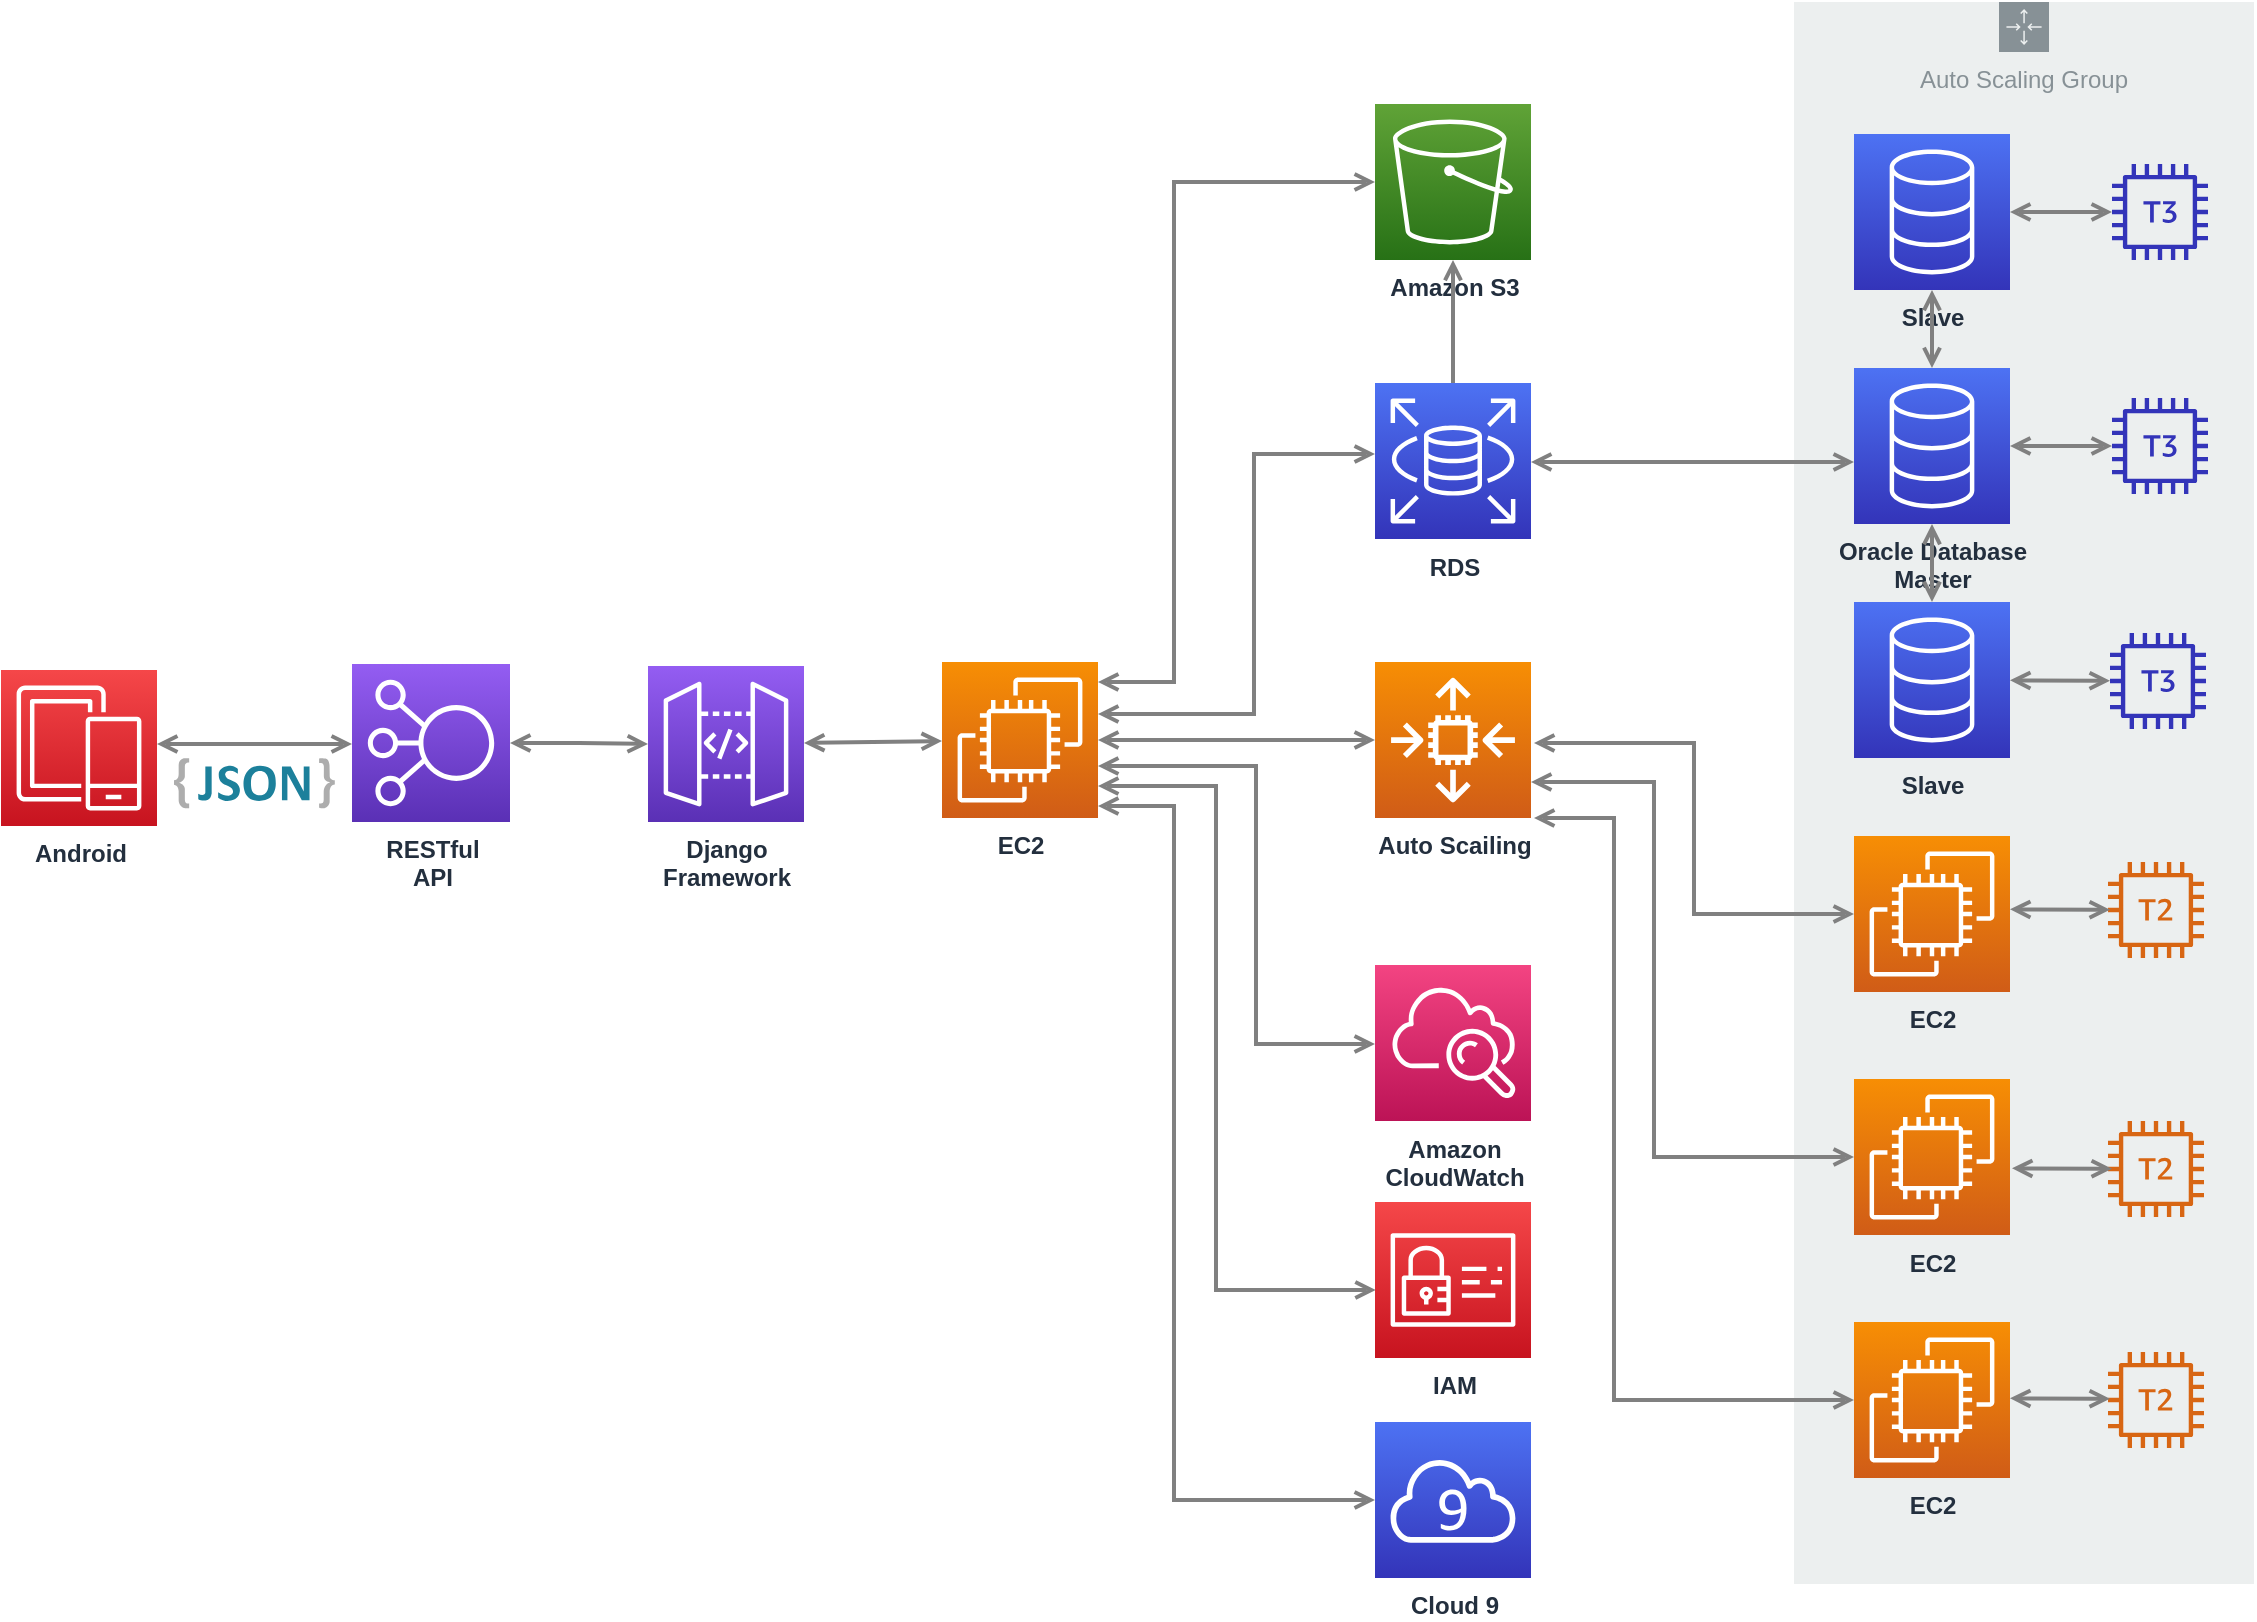 <mxfile version="12.2.7" type="github" pages="1">
  <diagram id="Ht1M8jgEwFfnCIfOTk4-" name="Page-1">
    <mxGraphModel dx="1209" dy="650" grid="1" gridSize="10" guides="1" tooltips="1" connect="1" arrows="1" fold="1" page="1" pageScale="1" pageWidth="1169" pageHeight="827" math="0" shadow="0">
      <root>
        <mxCell id="0"/>
        <mxCell id="1" parent="0"/>
        <mxCell id="4u2JqEsfzCHy2befoRDk-31" value="Auto Scaling Group" style="outlineConnect=0;gradientColor=none;html=1;whiteSpace=wrap;fontSize=12;fontStyle=0;shape=mxgraph.aws4.groupCenter;grIcon=mxgraph.aws4.group_auto_scaling_group;grStroke=0;strokeColor=#879196;fillColor=#ECEFEF;verticalAlign=top;align=center;fontColor=#879196;dashed=0;spacingTop=25;" vertex="1" parent="1">
          <mxGeometry x="1010" y="10" width="230" height="791" as="geometry"/>
        </mxCell>
        <mxCell id="UEzPUAAOIrF-is8g5C7q-131" style="edgeStyle=orthogonalEdgeStyle;rounded=0;orthogonalLoop=1;jettySize=auto;html=1;startArrow=open;startFill=0;endArrow=open;endFill=0;strokeWidth=2;strokeColor=#808080;" parent="1" edge="1">
          <mxGeometry relative="1" as="geometry">
            <Array as="points">
              <mxPoint x="740" y="366"/>
              <mxPoint x="740" y="236"/>
            </Array>
            <mxPoint x="662" y="366" as="sourcePoint"/>
            <mxPoint x="800.5" y="236" as="targetPoint"/>
          </mxGeometry>
        </mxCell>
        <mxCell id="UEzPUAAOIrF-is8g5C7q-132" style="edgeStyle=orthogonalEdgeStyle;rounded=0;orthogonalLoop=1;jettySize=auto;html=1;startArrow=open;startFill=0;endArrow=open;endFill=0;strokeWidth=2;strokeColor=#808080;" parent="1" edge="1" target="UEzPUAAOIrF-is8g5C7q-116" source="02hSYp207ZbuOktpREeJ-1">
          <mxGeometry relative="1" as="geometry">
            <Array as="points">
              <mxPoint x="700" y="350"/>
              <mxPoint x="700" y="100"/>
            </Array>
            <mxPoint x="658.5" y="372" as="sourcePoint"/>
            <mxPoint x="800" y="100" as="targetPoint"/>
          </mxGeometry>
        </mxCell>
        <mxCell id="UEzPUAAOIrF-is8g5C7q-133" style="rounded=0;orthogonalLoop=1;jettySize=auto;html=1;startArrow=open;startFill=0;endArrow=open;endFill=0;strokeWidth=2;strokeColor=#808080;" parent="1" target="02hSYp207ZbuOktpREeJ-8" edge="1" source="02hSYp207ZbuOktpREeJ-1">
          <mxGeometry relative="1" as="geometry">
            <mxPoint x="658.5" y="382" as="sourcePoint"/>
            <mxPoint x="800.5" y="416" as="targetPoint"/>
          </mxGeometry>
        </mxCell>
        <mxCell id="UEzPUAAOIrF-is8g5C7q-134" style="edgeStyle=orthogonalEdgeStyle;rounded=0;orthogonalLoop=1;jettySize=auto;html=1;startArrow=open;startFill=0;endArrow=open;endFill=0;strokeWidth=2;strokeColor=#808080;" parent="1" target="UEzPUAAOIrF-is8g5C7q-121" edge="1" source="02hSYp207ZbuOktpREeJ-1">
          <mxGeometry relative="1" as="geometry">
            <Array as="points">
              <mxPoint x="741" y="392"/>
              <mxPoint x="741" y="531"/>
            </Array>
            <mxPoint x="658.5" y="392" as="sourcePoint"/>
          </mxGeometry>
        </mxCell>
        <mxCell id="UEzPUAAOIrF-is8g5C7q-135" style="edgeStyle=orthogonalEdgeStyle;rounded=0;orthogonalLoop=1;jettySize=auto;html=1;startArrow=open;startFill=0;endArrow=open;endFill=0;strokeWidth=2;strokeColor=#808080;" parent="1" edge="1" source="02hSYp207ZbuOktpREeJ-1">
          <mxGeometry relative="1" as="geometry">
            <Array as="points">
              <mxPoint x="721" y="402"/>
              <mxPoint x="721" y="654"/>
            </Array>
            <mxPoint x="658.5" y="402" as="sourcePoint"/>
            <mxPoint x="800.883" y="654" as="targetPoint"/>
          </mxGeometry>
        </mxCell>
        <mxCell id="UEzPUAAOIrF-is8g5C7q-136" style="edgeStyle=orthogonalEdgeStyle;rounded=0;orthogonalLoop=1;jettySize=auto;html=1;startArrow=open;startFill=0;endArrow=open;endFill=0;strokeWidth=2;strokeColor=#808080;" parent="1" target="02hSYp207ZbuOktpREeJ-11" edge="1" source="02hSYp207ZbuOktpREeJ-1">
          <mxGeometry relative="1" as="geometry">
            <Array as="points">
              <mxPoint x="700" y="412"/>
              <mxPoint x="700" y="759"/>
            </Array>
            <mxPoint x="658.5" y="412" as="sourcePoint"/>
            <mxPoint x="800.5" y="730" as="targetPoint"/>
          </mxGeometry>
        </mxCell>
        <mxCell id="UEzPUAAOIrF-is8g5C7q-116" value="&lt;b&gt;Amazon S3&lt;/b&gt;" style="outlineConnect=0;fontColor=#232F3E;gradientColor=#60A337;gradientDirection=north;fillColor=#277116;strokeColor=#ffffff;dashed=0;verticalLabelPosition=bottom;verticalAlign=top;align=center;html=1;fontSize=12;fontStyle=0;aspect=fixed;shape=mxgraph.aws4.resourceIcon;resIcon=mxgraph.aws4.s3;labelBackgroundColor=#ffffff;" parent="1" vertex="1">
          <mxGeometry x="800.5" y="61" width="78" height="78" as="geometry"/>
        </mxCell>
        <mxCell id="UEzPUAAOIrF-is8g5C7q-121" value="Amazon&lt;br&gt;CloudWatch&lt;br&gt;" style="outlineConnect=0;fontColor=#232F3E;gradientColor=#F34482;gradientDirection=north;fillColor=#BC1356;strokeColor=#ffffff;dashed=0;verticalLabelPosition=bottom;verticalAlign=top;align=center;html=1;fontSize=12;fontStyle=1;aspect=fixed;shape=mxgraph.aws4.resourceIcon;resIcon=mxgraph.aws4.cloudwatch;labelBackgroundColor=#ffffff;" parent="1" vertex="1">
          <mxGeometry x="800.5" y="491.5" width="78" height="78" as="geometry"/>
        </mxCell>
        <mxCell id="02hSYp207ZbuOktpREeJ-1" value="EC2" style="outlineConnect=0;fontColor=#232F3E;gradientColor=#F78E04;gradientDirection=north;fillColor=#D05C17;strokeColor=#ffffff;dashed=0;verticalLabelPosition=bottom;verticalAlign=top;align=center;html=1;fontSize=12;fontStyle=1;aspect=fixed;shape=mxgraph.aws4.resourceIcon;resIcon=mxgraph.aws4.ec2;" parent="1" vertex="1">
          <mxGeometry x="584" y="340" width="78" height="78" as="geometry"/>
        </mxCell>
        <mxCell id="02hSYp207ZbuOktpREeJ-2" value="&lt;b&gt;RDS&lt;/b&gt;" style="outlineConnect=0;fontColor=#232F3E;gradientColor=#4D72F3;gradientDirection=north;fillColor=#3334B9;strokeColor=#ffffff;dashed=0;verticalLabelPosition=bottom;verticalAlign=top;align=center;html=1;fontSize=12;fontStyle=0;aspect=fixed;shape=mxgraph.aws4.resourceIcon;resIcon=mxgraph.aws4.rds;" parent="1" vertex="1">
          <mxGeometry x="800.5" y="200.5" width="78" height="78" as="geometry"/>
        </mxCell>
        <mxCell id="02hSYp207ZbuOktpREeJ-3" value="Slave" style="outlineConnect=0;fontColor=#232F3E;gradientColor=#4D72F3;gradientDirection=north;fillColor=#3334B9;strokeColor=#ffffff;dashed=0;verticalLabelPosition=bottom;verticalAlign=top;align=center;html=1;fontSize=12;fontStyle=1;aspect=fixed;shape=mxgraph.aws4.resourceIcon;resIcon=mxgraph.aws4.database;" parent="1" vertex="1">
          <mxGeometry x="1040" y="310" width="78" height="78" as="geometry"/>
        </mxCell>
        <mxCell id="02hSYp207ZbuOktpREeJ-4" value="Oracle Database&lt;br&gt;Master" style="outlineConnect=0;fontColor=#232F3E;gradientColor=#4D72F3;gradientDirection=north;fillColor=#3334B9;strokeColor=#ffffff;dashed=0;verticalLabelPosition=bottom;verticalAlign=top;align=center;html=1;fontSize=12;fontStyle=1;aspect=fixed;shape=mxgraph.aws4.resourceIcon;resIcon=mxgraph.aws4.database;" parent="1" vertex="1">
          <mxGeometry x="1040" y="193" width="78" height="78" as="geometry"/>
        </mxCell>
        <mxCell id="02hSYp207ZbuOktpREeJ-5" value="Slave" style="outlineConnect=0;fontColor=#232F3E;gradientColor=#4D72F3;gradientDirection=north;fillColor=#3334B9;strokeColor=#ffffff;dashed=0;verticalLabelPosition=bottom;verticalAlign=top;align=center;html=1;fontSize=12;fontStyle=1;aspect=fixed;shape=mxgraph.aws4.resourceIcon;resIcon=mxgraph.aws4.database;" parent="1" vertex="1">
          <mxGeometry x="1040" y="76" width="78" height="78" as="geometry"/>
        </mxCell>
        <mxCell id="02hSYp207ZbuOktpREeJ-8" value="Auto Scailing" style="outlineConnect=0;fontColor=#232F3E;gradientColor=#F78E04;gradientDirection=north;fillColor=#D05C17;strokeColor=#ffffff;dashed=0;verticalLabelPosition=bottom;verticalAlign=top;align=center;html=1;fontSize=12;fontStyle=1;aspect=fixed;shape=mxgraph.aws4.resourceIcon;resIcon=mxgraph.aws4.auto_scaling2;" parent="1" vertex="1">
          <mxGeometry x="800.5" y="340" width="78" height="78" as="geometry"/>
        </mxCell>
        <mxCell id="02hSYp207ZbuOktpREeJ-9" value="" style="outlineConnect=0;fontColor=#232F3E;gradientColor=none;fillColor=#D86613;strokeColor=none;dashed=0;verticalLabelPosition=bottom;verticalAlign=top;align=center;html=1;fontSize=12;fontStyle=0;aspect=fixed;pointerEvents=1;shape=mxgraph.aws4.t2_instance;" parent="1" vertex="1">
          <mxGeometry x="1167" y="440" width="48" height="48" as="geometry"/>
        </mxCell>
        <mxCell id="02hSYp207ZbuOktpREeJ-11" value="Cloud 9" style="outlineConnect=0;fontColor=#232F3E;gradientColor=#4D72F3;gradientDirection=north;fillColor=#3334B9;strokeColor=#ffffff;dashed=0;verticalLabelPosition=bottom;verticalAlign=top;align=center;html=1;fontSize=12;fontStyle=1;aspect=fixed;shape=mxgraph.aws4.resourceIcon;resIcon=mxgraph.aws4.cloud9;" parent="1" vertex="1">
          <mxGeometry x="800.5" y="720" width="78" height="78" as="geometry"/>
        </mxCell>
        <mxCell id="02hSYp207ZbuOktpREeJ-17" value="Android" style="outlineConnect=0;fontColor=#232F3E;gradientColor=#F54749;gradientDirection=north;fillColor=#C7131F;strokeColor=#ffffff;dashed=0;verticalLabelPosition=bottom;verticalAlign=top;align=center;html=1;fontSize=12;fontStyle=1;aspect=fixed;shape=mxgraph.aws4.resourceIcon;resIcon=mxgraph.aws4.mobile;" parent="1" vertex="1">
          <mxGeometry x="113.5" y="344" width="78" height="78" as="geometry"/>
        </mxCell>
        <mxCell id="02hSYp207ZbuOktpREeJ-18" value="IAM" style="outlineConnect=0;fontColor=#232F3E;gradientColor=#F54749;gradientDirection=north;fillColor=#C7131F;strokeColor=#ffffff;dashed=0;verticalLabelPosition=bottom;verticalAlign=top;align=center;html=1;fontSize=12;fontStyle=1;aspect=fixed;shape=mxgraph.aws4.resourceIcon;resIcon=mxgraph.aws4.identity_and_access_management;" parent="1" vertex="1">
          <mxGeometry x="800.5" y="610" width="78" height="78" as="geometry"/>
        </mxCell>
        <mxCell id="02hSYp207ZbuOktpREeJ-25" value="Django&lt;br&gt;Framework" style="outlineConnect=0;fontColor=#232F3E;gradientColor=#945DF2;gradientDirection=north;fillColor=#5A30B5;strokeColor=#ffffff;dashed=0;verticalLabelPosition=bottom;verticalAlign=top;align=center;html=1;fontSize=12;fontStyle=1;aspect=fixed;shape=mxgraph.aws4.resourceIcon;resIcon=mxgraph.aws4.api_gateway;" parent="1" vertex="1">
          <mxGeometry x="437" y="342" width="78" height="78" as="geometry"/>
        </mxCell>
        <mxCell id="02hSYp207ZbuOktpREeJ-27" value="" style="outlineConnect=0;fontColor=#232F3E;gradientColor=none;fillColor=#3334B9;strokeColor=none;dashed=0;verticalLabelPosition=bottom;verticalAlign=top;align=center;html=1;fontSize=12;fontStyle=0;aspect=fixed;pointerEvents=1;shape=mxgraph.aws4.t3_instance;" parent="1" vertex="1">
          <mxGeometry x="1168" y="325.5" width="48" height="48" as="geometry"/>
        </mxCell>
        <mxCell id="4u2JqEsfzCHy2befoRDk-4" value="" style="outlineConnect=0;fontColor=#232F3E;gradientColor=none;fillColor=#3334B9;strokeColor=none;dashed=0;verticalLabelPosition=bottom;verticalAlign=top;align=center;html=1;fontSize=12;fontStyle=0;aspect=fixed;pointerEvents=1;shape=mxgraph.aws4.t3_instance;" vertex="1" parent="1">
          <mxGeometry x="1169" y="91" width="48" height="48" as="geometry"/>
        </mxCell>
        <mxCell id="02hSYp207ZbuOktpREeJ-32" value="" style="dashed=0;outlineConnect=0;html=1;align=center;labelPosition=center;verticalLabelPosition=bottom;verticalAlign=top;shape=mxgraph.weblogos.json_2;strokeColor=#3334B9;fillColor=#3334B9;" parent="1" vertex="1">
          <mxGeometry x="200" y="388" width="80.4" height="25.2" as="geometry"/>
        </mxCell>
        <mxCell id="4u2JqEsfzCHy2befoRDk-3" value="RESTful&lt;br&gt;API" style="outlineConnect=0;fontColor=#232F3E;gradientColor=#945DF2;gradientDirection=south;fillColor=#5A30B5;strokeColor=#ffffff;dashed=0;verticalLabelPosition=bottom;verticalAlign=top;align=center;html=1;fontSize=12;fontStyle=1;aspect=fixed;shape=mxgraph.aws4.resourceIcon;resIcon=mxgraph.aws4.elastic_load_balancing;direction=west;" vertex="1" parent="1">
          <mxGeometry x="289" y="341" width="79" height="79" as="geometry"/>
        </mxCell>
        <mxCell id="4u2JqEsfzCHy2befoRDk-6" value="" style="outlineConnect=0;fontColor=#232F3E;gradientColor=none;fillColor=#3334B9;strokeColor=none;dashed=0;verticalLabelPosition=bottom;verticalAlign=top;align=center;html=1;fontSize=12;fontStyle=0;aspect=fixed;pointerEvents=1;shape=mxgraph.aws4.t3_instance;" vertex="1" parent="1">
          <mxGeometry x="1169" y="208" width="48" height="48" as="geometry"/>
        </mxCell>
        <mxCell id="4u2JqEsfzCHy2befoRDk-8" style="edgeStyle=orthogonalEdgeStyle;rounded=0;orthogonalLoop=1;jettySize=auto;html=1;startArrow=open;startFill=0;endArrow=open;endFill=0;strokeWidth=2;strokeColor=#808080;" edge="1" parent="1" source="02hSYp207ZbuOktpREeJ-17" target="4u2JqEsfzCHy2befoRDk-3">
          <mxGeometry relative="1" as="geometry">
            <Array as="points">
              <mxPoint x="216" y="381"/>
            </Array>
            <mxPoint x="180" y="300" as="sourcePoint"/>
            <mxPoint x="240" y="300" as="targetPoint"/>
          </mxGeometry>
        </mxCell>
        <mxCell id="4u2JqEsfzCHy2befoRDk-11" style="edgeStyle=orthogonalEdgeStyle;rounded=0;orthogonalLoop=1;jettySize=auto;html=1;startArrow=open;startFill=0;endArrow=open;endFill=0;strokeWidth=2;strokeColor=#808080;" edge="1" parent="1" source="4u2JqEsfzCHy2befoRDk-3" target="02hSYp207ZbuOktpREeJ-25">
          <mxGeometry relative="1" as="geometry">
            <Array as="points"/>
            <mxPoint x="230" y="389" as="sourcePoint"/>
            <mxPoint x="299" y="389" as="targetPoint"/>
          </mxGeometry>
        </mxCell>
        <mxCell id="4u2JqEsfzCHy2befoRDk-15" style="rounded=0;orthogonalLoop=1;jettySize=auto;html=1;startArrow=open;startFill=0;endArrow=open;endFill=0;strokeWidth=2;strokeColor=#808080;" edge="1" parent="1" source="02hSYp207ZbuOktpREeJ-25" target="02hSYp207ZbuOktpREeJ-1">
          <mxGeometry relative="1" as="geometry">
            <mxPoint x="378" y="390.5" as="sourcePoint"/>
            <mxPoint x="447" y="390.5" as="targetPoint"/>
          </mxGeometry>
        </mxCell>
        <mxCell id="4u2JqEsfzCHy2befoRDk-18" style="rounded=0;orthogonalLoop=1;jettySize=auto;html=1;startArrow=open;startFill=0;endArrow=open;endFill=0;strokeWidth=2;strokeColor=#808080;edgeStyle=orthogonalEdgeStyle;elbow=vertical;" edge="1" parent="1" target="02hSYp207ZbuOktpREeJ-4">
          <mxGeometry relative="1" as="geometry">
            <mxPoint x="878.5" y="239.969" as="sourcePoint"/>
            <mxPoint x="947.5" y="239.031" as="targetPoint"/>
            <Array as="points">
              <mxPoint x="1030" y="240"/>
              <mxPoint x="1030" y="240"/>
            </Array>
          </mxGeometry>
        </mxCell>
        <mxCell id="4u2JqEsfzCHy2befoRDk-19" style="rounded=0;orthogonalLoop=1;jettySize=auto;html=1;startArrow=open;startFill=0;endArrow=open;endFill=0;strokeWidth=2;strokeColor=#808080;" edge="1" parent="1" source="02hSYp207ZbuOktpREeJ-4" target="02hSYp207ZbuOktpREeJ-3">
          <mxGeometry relative="1" as="geometry">
            <mxPoint x="995.5" y="242.469" as="sourcePoint"/>
            <mxPoint x="1039" y="241.958" as="targetPoint"/>
          </mxGeometry>
        </mxCell>
        <mxCell id="4u2JqEsfzCHy2befoRDk-20" style="rounded=0;orthogonalLoop=1;jettySize=auto;html=1;startArrow=open;startFill=0;endArrow=open;endFill=0;strokeWidth=2;strokeColor=#808080;" edge="1" parent="1" source="02hSYp207ZbuOktpREeJ-4" target="02hSYp207ZbuOktpREeJ-5">
          <mxGeometry relative="1" as="geometry">
            <mxPoint x="897.5" y="252.469" as="sourcePoint"/>
            <mxPoint x="941" y="251.958" as="targetPoint"/>
          </mxGeometry>
        </mxCell>
        <mxCell id="4u2JqEsfzCHy2befoRDk-21" style="rounded=0;orthogonalLoop=1;jettySize=auto;html=1;startArrow=open;startFill=0;endArrow=open;endFill=0;strokeWidth=2;strokeColor=#808080;" edge="1" parent="1" source="02hSYp207ZbuOktpREeJ-4" target="4u2JqEsfzCHy2befoRDk-6">
          <mxGeometry relative="1" as="geometry">
            <mxPoint x="1009" y="215.72" as="sourcePoint"/>
            <mxPoint x="1049" y="189.28" as="targetPoint"/>
          </mxGeometry>
        </mxCell>
        <mxCell id="4u2JqEsfzCHy2befoRDk-22" style="rounded=0;orthogonalLoop=1;jettySize=auto;html=1;startArrow=open;startFill=0;endArrow=open;endFill=0;strokeWidth=2;strokeColor=#808080;fontStyle=1" edge="1" parent="1" source="02hSYp207ZbuOktpREeJ-5" target="4u2JqEsfzCHy2befoRDk-4">
          <mxGeometry relative="1" as="geometry">
            <mxPoint x="1019" y="225.72" as="sourcePoint"/>
            <mxPoint x="1059" y="199.28" as="targetPoint"/>
          </mxGeometry>
        </mxCell>
        <mxCell id="4u2JqEsfzCHy2befoRDk-23" style="rounded=0;orthogonalLoop=1;jettySize=auto;html=1;startArrow=open;startFill=0;endArrow=open;endFill=0;strokeWidth=2;strokeColor=#808080;" edge="1" parent="1" source="02hSYp207ZbuOktpREeJ-3" target="02hSYp207ZbuOktpREeJ-27">
          <mxGeometry relative="1" as="geometry">
            <mxPoint x="1029" y="235.72" as="sourcePoint"/>
            <mxPoint x="1069" y="209.28" as="targetPoint"/>
          </mxGeometry>
        </mxCell>
        <mxCell id="4u2JqEsfzCHy2befoRDk-30" style="rounded=0;orthogonalLoop=1;jettySize=auto;html=1;startArrow=open;startFill=0;endArrow=open;endFill=0;strokeWidth=2;strokeColor=#808080;edgeStyle=elbowEdgeStyle;" edge="1" parent="1" target="4u2JqEsfzCHy2befoRDk-32">
          <mxGeometry relative="1" as="geometry">
            <mxPoint x="880" y="380.5" as="sourcePoint"/>
            <mxPoint x="1030" y="520" as="targetPoint"/>
          </mxGeometry>
        </mxCell>
        <mxCell id="4u2JqEsfzCHy2befoRDk-32" value="EC2" style="outlineConnect=0;fontColor=#232F3E;gradientColor=#F78E04;gradientDirection=north;fillColor=#D05C17;strokeColor=#ffffff;dashed=0;verticalLabelPosition=bottom;verticalAlign=top;align=center;html=1;fontSize=12;fontStyle=1;aspect=fixed;shape=mxgraph.aws4.resourceIcon;resIcon=mxgraph.aws4.ec2;" vertex="1" parent="1">
          <mxGeometry x="1040" y="427" width="78" height="78" as="geometry"/>
        </mxCell>
        <mxCell id="4u2JqEsfzCHy2befoRDk-33" value="EC2" style="outlineConnect=0;fontColor=#232F3E;gradientColor=#F78E04;gradientDirection=north;fillColor=#D05C17;strokeColor=#ffffff;dashed=0;verticalLabelPosition=bottom;verticalAlign=top;align=center;html=1;fontSize=12;fontStyle=1;aspect=fixed;shape=mxgraph.aws4.resourceIcon;resIcon=mxgraph.aws4.ec2;" vertex="1" parent="1">
          <mxGeometry x="1040" y="548.5" width="78" height="78" as="geometry"/>
        </mxCell>
        <mxCell id="4u2JqEsfzCHy2befoRDk-34" value="EC2" style="outlineConnect=0;fontColor=#232F3E;gradientColor=#F78E04;gradientDirection=north;fillColor=#D05C17;strokeColor=#ffffff;dashed=0;verticalLabelPosition=bottom;verticalAlign=top;align=center;html=1;fontSize=12;fontStyle=1;aspect=fixed;shape=mxgraph.aws4.resourceIcon;resIcon=mxgraph.aws4.ec2;" vertex="1" parent="1">
          <mxGeometry x="1040" y="670" width="78" height="78" as="geometry"/>
        </mxCell>
        <mxCell id="4u2JqEsfzCHy2befoRDk-35" value="" style="outlineConnect=0;fontColor=#232F3E;gradientColor=none;fillColor=#D86613;strokeColor=none;dashed=0;verticalLabelPosition=bottom;verticalAlign=top;align=center;html=1;fontSize=12;fontStyle=0;aspect=fixed;pointerEvents=1;shape=mxgraph.aws4.t2_instance;" vertex="1" parent="1">
          <mxGeometry x="1167" y="569.5" width="48" height="48" as="geometry"/>
        </mxCell>
        <mxCell id="4u2JqEsfzCHy2befoRDk-36" value="" style="outlineConnect=0;fontColor=#232F3E;gradientColor=none;fillColor=#D86613;strokeColor=none;dashed=0;verticalLabelPosition=bottom;verticalAlign=top;align=center;html=1;fontSize=12;fontStyle=0;aspect=fixed;pointerEvents=1;shape=mxgraph.aws4.t2_instance;" vertex="1" parent="1">
          <mxGeometry x="1167" y="685" width="48" height="48" as="geometry"/>
        </mxCell>
        <mxCell id="4u2JqEsfzCHy2befoRDk-37" style="rounded=0;orthogonalLoop=1;jettySize=auto;html=1;startArrow=open;startFill=0;endArrow=open;endFill=0;strokeWidth=2;strokeColor=#808080;exitX=1;exitY=0.769;exitDx=0;exitDy=0;exitPerimeter=0;edgeStyle=elbowEdgeStyle;" edge="1" parent="1" source="02hSYp207ZbuOktpREeJ-8" target="4u2JqEsfzCHy2befoRDk-33">
          <mxGeometry relative="1" as="geometry">
            <mxPoint x="890" y="390.5" as="sourcePoint"/>
            <mxPoint x="1050" y="459.244" as="targetPoint"/>
            <Array as="points">
              <mxPoint x="940" y="510"/>
            </Array>
          </mxGeometry>
        </mxCell>
        <mxCell id="4u2JqEsfzCHy2befoRDk-38" style="rounded=0;orthogonalLoop=1;jettySize=auto;html=1;startArrow=open;startFill=0;endArrow=open;endFill=0;strokeWidth=2;strokeColor=#808080;edgeStyle=elbowEdgeStyle;" edge="1" parent="1" target="4u2JqEsfzCHy2befoRDk-34">
          <mxGeometry relative="1" as="geometry">
            <mxPoint x="880" y="418" as="sourcePoint"/>
            <mxPoint x="1060" y="469.244" as="targetPoint"/>
            <Array as="points">
              <mxPoint x="920" y="580"/>
            </Array>
          </mxGeometry>
        </mxCell>
        <mxCell id="4u2JqEsfzCHy2befoRDk-40" style="rounded=0;orthogonalLoop=1;jettySize=auto;html=1;startArrow=open;startFill=0;endArrow=open;endFill=0;strokeWidth=2;strokeColor=#808080;" edge="1" parent="1">
          <mxGeometry relative="1" as="geometry">
            <mxPoint x="1118" y="463.673" as="sourcePoint"/>
            <mxPoint x="1168" y="463.894" as="targetPoint"/>
          </mxGeometry>
        </mxCell>
        <mxCell id="4u2JqEsfzCHy2befoRDk-41" style="rounded=0;orthogonalLoop=1;jettySize=auto;html=1;startArrow=open;startFill=0;endArrow=open;endFill=0;strokeWidth=2;strokeColor=#808080;" edge="1" parent="1">
          <mxGeometry relative="1" as="geometry">
            <mxPoint x="1119" y="593.173" as="sourcePoint"/>
            <mxPoint x="1169" y="593.394" as="targetPoint"/>
          </mxGeometry>
        </mxCell>
        <mxCell id="4u2JqEsfzCHy2befoRDk-42" style="rounded=0;orthogonalLoop=1;jettySize=auto;html=1;startArrow=open;startFill=0;endArrow=open;endFill=0;strokeWidth=2;strokeColor=#808080;" edge="1" parent="1">
          <mxGeometry relative="1" as="geometry">
            <mxPoint x="1118" y="708.173" as="sourcePoint"/>
            <mxPoint x="1168" y="708.394" as="targetPoint"/>
          </mxGeometry>
        </mxCell>
        <mxCell id="4u2JqEsfzCHy2befoRDk-43" style="rounded=0;orthogonalLoop=1;jettySize=auto;html=1;startArrow=none;startFill=0;endArrow=open;endFill=0;strokeWidth=2;strokeColor=#808080;" edge="1" parent="1" source="02hSYp207ZbuOktpREeJ-2" target="UEzPUAAOIrF-is8g5C7q-116">
          <mxGeometry relative="1" as="geometry">
            <mxPoint x="620" y="242" as="sourcePoint"/>
            <mxPoint x="671" y="242" as="targetPoint"/>
          </mxGeometry>
        </mxCell>
      </root>
    </mxGraphModel>
  </diagram>
</mxfile>
